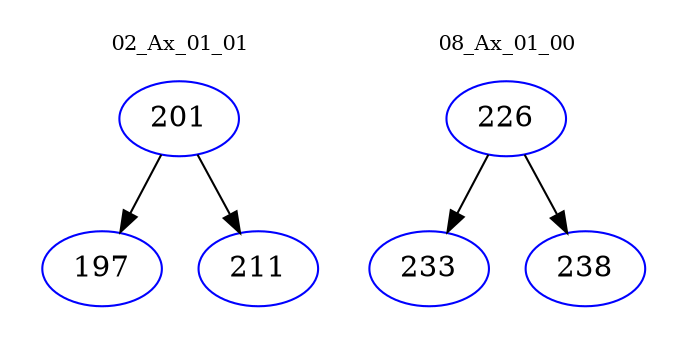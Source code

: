digraph{
subgraph cluster_0 {
color = white
label = "02_Ax_01_01";
fontsize=10;
T0_201 [label="201", color="blue"]
T0_201 -> T0_197 [color="black"]
T0_197 [label="197", color="blue"]
T0_201 -> T0_211 [color="black"]
T0_211 [label="211", color="blue"]
}
subgraph cluster_1 {
color = white
label = "08_Ax_01_00";
fontsize=10;
T1_226 [label="226", color="blue"]
T1_226 -> T1_233 [color="black"]
T1_233 [label="233", color="blue"]
T1_226 -> T1_238 [color="black"]
T1_238 [label="238", color="blue"]
}
}
